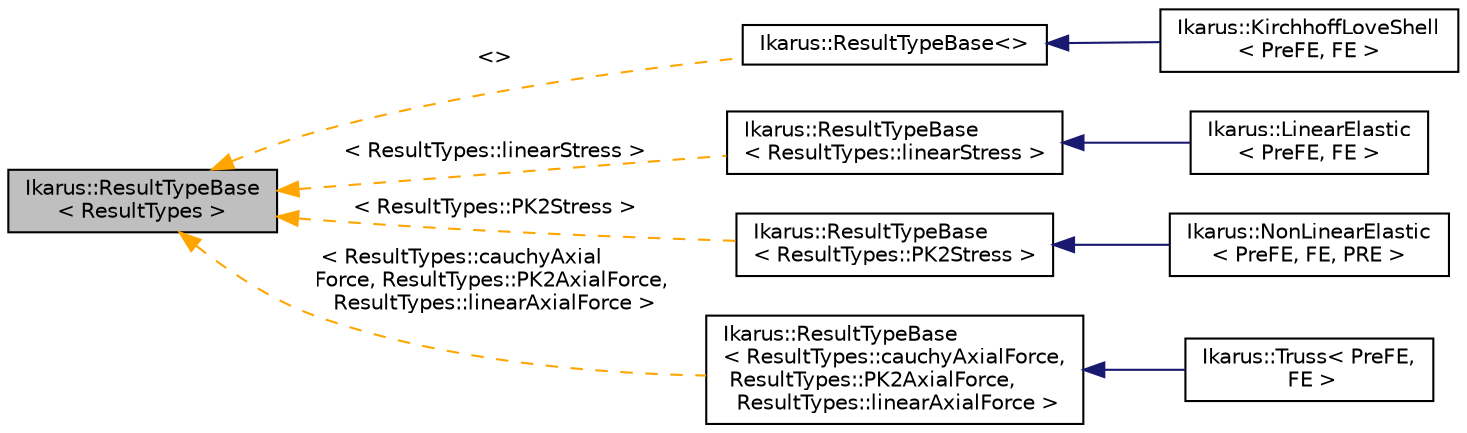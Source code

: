 digraph "Ikarus::ResultTypeBase&lt; ResultTypes &gt;"
{
 // LATEX_PDF_SIZE
  edge [fontname="Helvetica",fontsize="10",labelfontname="Helvetica",labelfontsize="10"];
  node [fontname="Helvetica",fontsize="10",shape=record];
  rankdir="LR";
  Node1 [label="Ikarus::ResultTypeBase\l\< ResultTypes \>",height=0.2,width=0.4,color="black", fillcolor="grey75", style="filled", fontcolor="black",tooltip="Base class for element definitions that provides common functionality for ResultTypes."];
  Node1 -> Node2 [dir="back",color="orange",fontsize="10",style="dashed",label=" \<\>" ];
  Node2 [label="Ikarus::ResultTypeBase\<\>",height=0.2,width=0.4,color="black", fillcolor="white", style="filled",URL="$a01395.html",tooltip=" "];
  Node2 -> Node3 [dir="back",color="midnightblue",fontsize="10",style="solid"];
  Node3 [label="Ikarus::KirchhoffLoveShell\l\< PreFE, FE \>",height=0.2,width=0.4,color="black", fillcolor="white", style="filled",URL="$a01443.html",tooltip="Kirchhoff-Love shell finite element class."];
  Node1 -> Node4 [dir="back",color="orange",fontsize="10",style="dashed",label=" \< ResultTypes::linearStress \>" ];
  Node4 [label="Ikarus::ResultTypeBase\l\< ResultTypes::linearStress \>",height=0.2,width=0.4,color="black", fillcolor="white", style="filled",URL="$a01395.html",tooltip=" "];
  Node4 -> Node5 [dir="back",color="midnightblue",fontsize="10",style="solid"];
  Node5 [label="Ikarus::LinearElastic\l\< PreFE, FE \>",height=0.2,width=0.4,color="black", fillcolor="white", style="filled",URL="$a01459.html",tooltip="LinearElastic class represents a linear elastic finite element."];
  Node1 -> Node6 [dir="back",color="orange",fontsize="10",style="dashed",label=" \< ResultTypes::PK2Stress \>" ];
  Node6 [label="Ikarus::ResultTypeBase\l\< ResultTypes::PK2Stress \>",height=0.2,width=0.4,color="black", fillcolor="white", style="filled",URL="$a01395.html",tooltip=" "];
  Node6 -> Node7 [dir="back",color="midnightblue",fontsize="10",style="solid"];
  Node7 [label="Ikarus::NonLinearElastic\l\< PreFE, FE, PRE \>",height=0.2,width=0.4,color="black", fillcolor="white", style="filled",URL="$a01511.html",tooltip="NonLinearElastic class represents a non-linear elastic finite element."];
  Node1 -> Node8 [dir="back",color="orange",fontsize="10",style="dashed",label=" \< ResultTypes::cauchyAxial\lForce, ResultTypes::PK2AxialForce,\l ResultTypes::linearAxialForce \>" ];
  Node8 [label="Ikarus::ResultTypeBase\l\< ResultTypes::cauchyAxialForce,\l ResultTypes::PK2AxialForce,\l ResultTypes::linearAxialForce \>",height=0.2,width=0.4,color="black", fillcolor="white", style="filled",URL="$a01395.html",tooltip=" "];
  Node8 -> Node9 [dir="back",color="midnightblue",fontsize="10",style="solid"];
  Node9 [label="Ikarus::Truss\< PreFE,\l FE \>",height=0.2,width=0.4,color="black", fillcolor="white", style="filled",URL="$a01519.html",tooltip="Truss class represents a truss finite element."];
}
